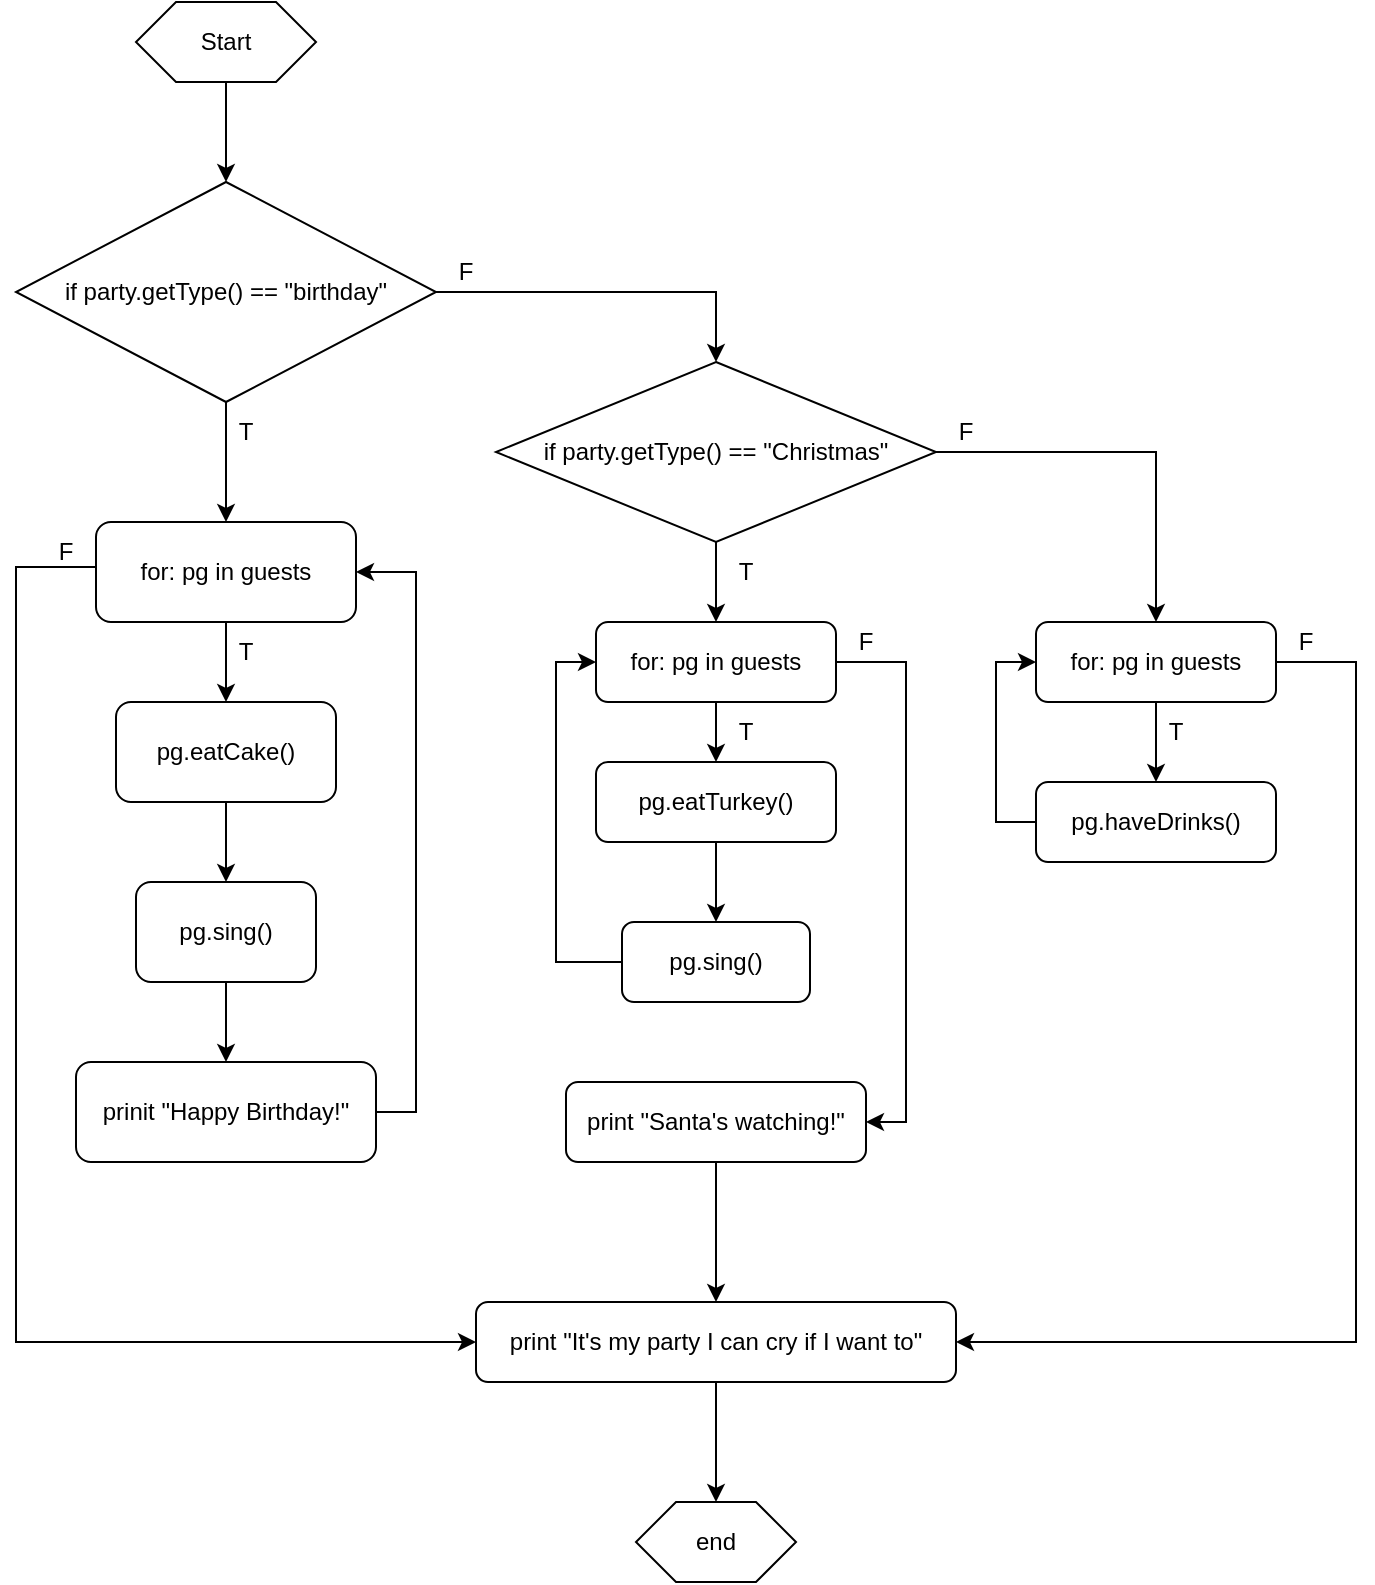 <mxfile version="21.7.2" type="github">
  <diagram name="Page-1" id="b--hZUz84J9yqHEx7Ydq">
    <mxGraphModel dx="440" dy="654" grid="1" gridSize="10" guides="1" tooltips="1" connect="1" arrows="1" fold="1" page="1" pageScale="1" pageWidth="1169" pageHeight="1654" math="0" shadow="0">
      <root>
        <mxCell id="0" />
        <mxCell id="1" parent="0" />
        <mxCell id="FtP7RTBpZCxKKFTCgbOU-3" style="edgeStyle=orthogonalEdgeStyle;rounded=0;orthogonalLoop=1;jettySize=auto;html=1;exitX=0.5;exitY=1;exitDx=0;exitDy=0;entryX=0.5;entryY=0;entryDx=0;entryDy=0;" edge="1" parent="1" source="FtP7RTBpZCxKKFTCgbOU-1" target="FtP7RTBpZCxKKFTCgbOU-2">
          <mxGeometry relative="1" as="geometry" />
        </mxCell>
        <mxCell id="FtP7RTBpZCxKKFTCgbOU-1" value="Start" style="shape=hexagon;perimeter=hexagonPerimeter2;whiteSpace=wrap;html=1;fixedSize=1;" vertex="1" parent="1">
          <mxGeometry x="260" y="20" width="90" height="40" as="geometry" />
        </mxCell>
        <mxCell id="FtP7RTBpZCxKKFTCgbOU-9" style="edgeStyle=orthogonalEdgeStyle;rounded=0;orthogonalLoop=1;jettySize=auto;html=1;exitX=0.5;exitY=1;exitDx=0;exitDy=0;entryX=0.5;entryY=0;entryDx=0;entryDy=0;" edge="1" parent="1" source="FtP7RTBpZCxKKFTCgbOU-2" target="FtP7RTBpZCxKKFTCgbOU-4">
          <mxGeometry relative="1" as="geometry" />
        </mxCell>
        <mxCell id="FtP7RTBpZCxKKFTCgbOU-16" style="edgeStyle=orthogonalEdgeStyle;rounded=0;orthogonalLoop=1;jettySize=auto;html=1;exitX=1;exitY=0.5;exitDx=0;exitDy=0;entryX=0.5;entryY=0;entryDx=0;entryDy=0;" edge="1" parent="1" source="FtP7RTBpZCxKKFTCgbOU-2" target="FtP7RTBpZCxKKFTCgbOU-15">
          <mxGeometry relative="1" as="geometry" />
        </mxCell>
        <mxCell id="FtP7RTBpZCxKKFTCgbOU-2" value="if party.getType() == &quot;birthday&quot;" style="rhombus;whiteSpace=wrap;html=1;" vertex="1" parent="1">
          <mxGeometry x="200" y="110" width="210" height="110" as="geometry" />
        </mxCell>
        <mxCell id="FtP7RTBpZCxKKFTCgbOU-11" style="edgeStyle=orthogonalEdgeStyle;rounded=0;orthogonalLoop=1;jettySize=auto;html=1;exitX=0.5;exitY=1;exitDx=0;exitDy=0;" edge="1" parent="1" source="FtP7RTBpZCxKKFTCgbOU-4" target="FtP7RTBpZCxKKFTCgbOU-5">
          <mxGeometry relative="1" as="geometry" />
        </mxCell>
        <mxCell id="FtP7RTBpZCxKKFTCgbOU-4" value="for: pg in guests" style="rounded=1;whiteSpace=wrap;html=1;" vertex="1" parent="1">
          <mxGeometry x="240" y="280" width="130" height="50" as="geometry" />
        </mxCell>
        <mxCell id="FtP7RTBpZCxKKFTCgbOU-12" style="edgeStyle=orthogonalEdgeStyle;rounded=0;orthogonalLoop=1;jettySize=auto;html=1;exitX=0.5;exitY=1;exitDx=0;exitDy=0;entryX=0.5;entryY=0;entryDx=0;entryDy=0;" edge="1" parent="1" source="FtP7RTBpZCxKKFTCgbOU-5" target="FtP7RTBpZCxKKFTCgbOU-6">
          <mxGeometry relative="1" as="geometry" />
        </mxCell>
        <mxCell id="FtP7RTBpZCxKKFTCgbOU-5" value="pg.eatCake()" style="rounded=1;whiteSpace=wrap;html=1;" vertex="1" parent="1">
          <mxGeometry x="250" y="370" width="110" height="50" as="geometry" />
        </mxCell>
        <mxCell id="FtP7RTBpZCxKKFTCgbOU-13" style="edgeStyle=orthogonalEdgeStyle;rounded=0;orthogonalLoop=1;jettySize=auto;html=1;exitX=0.5;exitY=1;exitDx=0;exitDy=0;entryX=0.5;entryY=0;entryDx=0;entryDy=0;" edge="1" parent="1" source="FtP7RTBpZCxKKFTCgbOU-6" target="FtP7RTBpZCxKKFTCgbOU-8">
          <mxGeometry relative="1" as="geometry" />
        </mxCell>
        <mxCell id="FtP7RTBpZCxKKFTCgbOU-6" value="pg.sing()" style="rounded=1;whiteSpace=wrap;html=1;" vertex="1" parent="1">
          <mxGeometry x="260" y="460" width="90" height="50" as="geometry" />
        </mxCell>
        <mxCell id="FtP7RTBpZCxKKFTCgbOU-53" style="edgeStyle=orthogonalEdgeStyle;rounded=0;orthogonalLoop=1;jettySize=auto;html=1;exitX=1;exitY=0.5;exitDx=0;exitDy=0;entryX=1;entryY=0.5;entryDx=0;entryDy=0;" edge="1" parent="1" source="FtP7RTBpZCxKKFTCgbOU-8" target="FtP7RTBpZCxKKFTCgbOU-4">
          <mxGeometry relative="1" as="geometry" />
        </mxCell>
        <mxCell id="FtP7RTBpZCxKKFTCgbOU-8" value="prinit &quot;Happy Birthday!&quot;" style="rounded=1;whiteSpace=wrap;html=1;" vertex="1" parent="1">
          <mxGeometry x="230" y="550" width="150" height="50" as="geometry" />
        </mxCell>
        <mxCell id="FtP7RTBpZCxKKFTCgbOU-10" value="T" style="text;strokeColor=none;align=center;fillColor=none;html=1;verticalAlign=middle;whiteSpace=wrap;rounded=0;" vertex="1" parent="1">
          <mxGeometry x="300" y="220" width="30" height="30" as="geometry" />
        </mxCell>
        <mxCell id="FtP7RTBpZCxKKFTCgbOU-22" style="edgeStyle=orthogonalEdgeStyle;rounded=0;orthogonalLoop=1;jettySize=auto;html=1;exitX=0.5;exitY=1;exitDx=0;exitDy=0;" edge="1" parent="1" source="FtP7RTBpZCxKKFTCgbOU-15" target="FtP7RTBpZCxKKFTCgbOU-18">
          <mxGeometry relative="1" as="geometry" />
        </mxCell>
        <mxCell id="FtP7RTBpZCxKKFTCgbOU-42" style="edgeStyle=orthogonalEdgeStyle;rounded=0;orthogonalLoop=1;jettySize=auto;html=1;exitX=1;exitY=0.5;exitDx=0;exitDy=0;entryX=0.5;entryY=0;entryDx=0;entryDy=0;" edge="1" parent="1" source="FtP7RTBpZCxKKFTCgbOU-15" target="FtP7RTBpZCxKKFTCgbOU-40">
          <mxGeometry relative="1" as="geometry" />
        </mxCell>
        <mxCell id="FtP7RTBpZCxKKFTCgbOU-15" value="if party.getType() == &quot;Christmas&quot;" style="rhombus;whiteSpace=wrap;html=1;" vertex="1" parent="1">
          <mxGeometry x="440" y="200" width="220" height="90" as="geometry" />
        </mxCell>
        <mxCell id="FtP7RTBpZCxKKFTCgbOU-17" value="F" style="text;strokeColor=none;align=center;fillColor=none;html=1;verticalAlign=middle;whiteSpace=wrap;rounded=0;" vertex="1" parent="1">
          <mxGeometry x="410" y="140" width="30" height="30" as="geometry" />
        </mxCell>
        <mxCell id="FtP7RTBpZCxKKFTCgbOU-24" style="edgeStyle=orthogonalEdgeStyle;rounded=0;orthogonalLoop=1;jettySize=auto;html=1;exitX=0.5;exitY=1;exitDx=0;exitDy=0;" edge="1" parent="1" source="FtP7RTBpZCxKKFTCgbOU-18" target="FtP7RTBpZCxKKFTCgbOU-19">
          <mxGeometry relative="1" as="geometry" />
        </mxCell>
        <mxCell id="FtP7RTBpZCxKKFTCgbOU-27" style="edgeStyle=orthogonalEdgeStyle;rounded=0;orthogonalLoop=1;jettySize=auto;html=1;exitX=1;exitY=0.5;exitDx=0;exitDy=0;entryX=1;entryY=0.5;entryDx=0;entryDy=0;" edge="1" parent="1" source="FtP7RTBpZCxKKFTCgbOU-18" target="FtP7RTBpZCxKKFTCgbOU-21">
          <mxGeometry relative="1" as="geometry" />
        </mxCell>
        <mxCell id="FtP7RTBpZCxKKFTCgbOU-18" value="for: pg in guests" style="rounded=1;whiteSpace=wrap;html=1;" vertex="1" parent="1">
          <mxGeometry x="490" y="330" width="120" height="40" as="geometry" />
        </mxCell>
        <mxCell id="FtP7RTBpZCxKKFTCgbOU-25" style="edgeStyle=orthogonalEdgeStyle;rounded=0;orthogonalLoop=1;jettySize=auto;html=1;exitX=0.5;exitY=1;exitDx=0;exitDy=0;entryX=0.5;entryY=0;entryDx=0;entryDy=0;" edge="1" parent="1" source="FtP7RTBpZCxKKFTCgbOU-19" target="FtP7RTBpZCxKKFTCgbOU-20">
          <mxGeometry relative="1" as="geometry" />
        </mxCell>
        <mxCell id="FtP7RTBpZCxKKFTCgbOU-19" value="pg.eatTurkey()" style="rounded=1;whiteSpace=wrap;html=1;" vertex="1" parent="1">
          <mxGeometry x="490" y="400" width="120" height="40" as="geometry" />
        </mxCell>
        <mxCell id="FtP7RTBpZCxKKFTCgbOU-26" style="edgeStyle=orthogonalEdgeStyle;rounded=0;orthogonalLoop=1;jettySize=auto;html=1;exitX=0;exitY=0.5;exitDx=0;exitDy=0;entryX=0;entryY=0.5;entryDx=0;entryDy=0;" edge="1" parent="1" source="FtP7RTBpZCxKKFTCgbOU-20" target="FtP7RTBpZCxKKFTCgbOU-18">
          <mxGeometry relative="1" as="geometry" />
        </mxCell>
        <mxCell id="FtP7RTBpZCxKKFTCgbOU-20" value="pg.sing()" style="rounded=1;whiteSpace=wrap;html=1;" vertex="1" parent="1">
          <mxGeometry x="503" y="480" width="94" height="40" as="geometry" />
        </mxCell>
        <mxCell id="FtP7RTBpZCxKKFTCgbOU-50" style="edgeStyle=orthogonalEdgeStyle;rounded=0;orthogonalLoop=1;jettySize=auto;html=1;exitX=0.5;exitY=1;exitDx=0;exitDy=0;" edge="1" parent="1" source="FtP7RTBpZCxKKFTCgbOU-21" target="FtP7RTBpZCxKKFTCgbOU-47">
          <mxGeometry relative="1" as="geometry" />
        </mxCell>
        <mxCell id="FtP7RTBpZCxKKFTCgbOU-21" value="print &quot;Santa&#39;s watching!&quot;" style="rounded=1;whiteSpace=wrap;html=1;" vertex="1" parent="1">
          <mxGeometry x="475" y="560" width="150" height="40" as="geometry" />
        </mxCell>
        <mxCell id="FtP7RTBpZCxKKFTCgbOU-23" value="T" style="text;strokeColor=none;align=center;fillColor=none;html=1;verticalAlign=middle;whiteSpace=wrap;rounded=0;" vertex="1" parent="1">
          <mxGeometry x="550" y="290" width="30" height="30" as="geometry" />
        </mxCell>
        <mxCell id="FtP7RTBpZCxKKFTCgbOU-28" value="T" style="text;strokeColor=none;align=center;fillColor=none;html=1;verticalAlign=middle;whiteSpace=wrap;rounded=0;" vertex="1" parent="1">
          <mxGeometry x="555" y="370" width="20" height="30" as="geometry" />
        </mxCell>
        <mxCell id="FtP7RTBpZCxKKFTCgbOU-29" value="T" style="text;strokeColor=none;align=center;fillColor=none;html=1;verticalAlign=middle;whiteSpace=wrap;rounded=0;" vertex="1" parent="1">
          <mxGeometry x="300" y="330" width="30" height="30" as="geometry" />
        </mxCell>
        <mxCell id="FtP7RTBpZCxKKFTCgbOU-30" value="end" style="shape=hexagon;perimeter=hexagonPerimeter2;whiteSpace=wrap;html=1;fixedSize=1;" vertex="1" parent="1">
          <mxGeometry x="510" y="770" width="80" height="40" as="geometry" />
        </mxCell>
        <mxCell id="FtP7RTBpZCxKKFTCgbOU-52" style="edgeStyle=orthogonalEdgeStyle;rounded=0;orthogonalLoop=1;jettySize=auto;html=1;exitX=1;exitY=0.75;exitDx=0;exitDy=0;entryX=0;entryY=0.5;entryDx=0;entryDy=0;" edge="1" parent="1" source="FtP7RTBpZCxKKFTCgbOU-36" target="FtP7RTBpZCxKKFTCgbOU-47">
          <mxGeometry relative="1" as="geometry">
            <Array as="points">
              <mxPoint x="200" y="303" />
              <mxPoint x="200" y="690" />
            </Array>
          </mxGeometry>
        </mxCell>
        <mxCell id="FtP7RTBpZCxKKFTCgbOU-36" value="F" style="text;strokeColor=none;align=center;fillColor=none;html=1;verticalAlign=middle;whiteSpace=wrap;rounded=0;" vertex="1" parent="1">
          <mxGeometry x="210" y="280" width="30" height="30" as="geometry" />
        </mxCell>
        <mxCell id="FtP7RTBpZCxKKFTCgbOU-37" value="F" style="text;strokeColor=none;align=center;fillColor=none;html=1;verticalAlign=middle;whiteSpace=wrap;rounded=0;" vertex="1" parent="1">
          <mxGeometry x="610" y="330" width="30" height="20" as="geometry" />
        </mxCell>
        <mxCell id="FtP7RTBpZCxKKFTCgbOU-44" style="edgeStyle=orthogonalEdgeStyle;rounded=0;orthogonalLoop=1;jettySize=auto;html=1;exitX=0.5;exitY=1;exitDx=0;exitDy=0;entryX=0.5;entryY=0;entryDx=0;entryDy=0;" edge="1" parent="1" source="FtP7RTBpZCxKKFTCgbOU-40" target="FtP7RTBpZCxKKFTCgbOU-41">
          <mxGeometry relative="1" as="geometry" />
        </mxCell>
        <mxCell id="FtP7RTBpZCxKKFTCgbOU-51" style="edgeStyle=orthogonalEdgeStyle;rounded=0;orthogonalLoop=1;jettySize=auto;html=1;exitX=1;exitY=0.5;exitDx=0;exitDy=0;entryX=1;entryY=0.5;entryDx=0;entryDy=0;" edge="1" parent="1" source="FtP7RTBpZCxKKFTCgbOU-40" target="FtP7RTBpZCxKKFTCgbOU-47">
          <mxGeometry relative="1" as="geometry">
            <Array as="points">
              <mxPoint x="870" y="350" />
              <mxPoint x="870" y="690" />
            </Array>
          </mxGeometry>
        </mxCell>
        <mxCell id="FtP7RTBpZCxKKFTCgbOU-40" value="for: pg in guests" style="rounded=1;whiteSpace=wrap;html=1;" vertex="1" parent="1">
          <mxGeometry x="710" y="330" width="120" height="40" as="geometry" />
        </mxCell>
        <mxCell id="FtP7RTBpZCxKKFTCgbOU-46" style="edgeStyle=orthogonalEdgeStyle;rounded=0;orthogonalLoop=1;jettySize=auto;html=1;exitX=0;exitY=0.5;exitDx=0;exitDy=0;entryX=0;entryY=0.5;entryDx=0;entryDy=0;" edge="1" parent="1" source="FtP7RTBpZCxKKFTCgbOU-41" target="FtP7RTBpZCxKKFTCgbOU-40">
          <mxGeometry relative="1" as="geometry" />
        </mxCell>
        <mxCell id="FtP7RTBpZCxKKFTCgbOU-41" value="pg.haveDrinks()" style="rounded=1;whiteSpace=wrap;html=1;" vertex="1" parent="1">
          <mxGeometry x="710" y="410" width="120" height="40" as="geometry" />
        </mxCell>
        <mxCell id="FtP7RTBpZCxKKFTCgbOU-43" value="F" style="text;strokeColor=none;align=center;fillColor=none;html=1;verticalAlign=middle;whiteSpace=wrap;rounded=0;" vertex="1" parent="1">
          <mxGeometry x="660" y="225" width="30" height="20" as="geometry" />
        </mxCell>
        <mxCell id="FtP7RTBpZCxKKFTCgbOU-45" value="T" style="text;strokeColor=none;align=center;fillColor=none;html=1;verticalAlign=middle;whiteSpace=wrap;rounded=0;" vertex="1" parent="1">
          <mxGeometry x="770" y="370" width="20" height="30" as="geometry" />
        </mxCell>
        <mxCell id="FtP7RTBpZCxKKFTCgbOU-56" style="edgeStyle=orthogonalEdgeStyle;rounded=0;orthogonalLoop=1;jettySize=auto;html=1;exitX=0.5;exitY=1;exitDx=0;exitDy=0;entryX=0.5;entryY=0;entryDx=0;entryDy=0;" edge="1" parent="1" source="FtP7RTBpZCxKKFTCgbOU-47" target="FtP7RTBpZCxKKFTCgbOU-30">
          <mxGeometry relative="1" as="geometry" />
        </mxCell>
        <mxCell id="FtP7RTBpZCxKKFTCgbOU-47" value="print &quot;It&#39;s my party I can cry if I want to&quot;" style="rounded=1;whiteSpace=wrap;html=1;" vertex="1" parent="1">
          <mxGeometry x="430" y="670" width="240" height="40" as="geometry" />
        </mxCell>
        <mxCell id="FtP7RTBpZCxKKFTCgbOU-55" value="F" style="text;strokeColor=none;align=center;fillColor=none;html=1;verticalAlign=middle;whiteSpace=wrap;rounded=0;" vertex="1" parent="1">
          <mxGeometry x="830" y="325" width="30" height="30" as="geometry" />
        </mxCell>
      </root>
    </mxGraphModel>
  </diagram>
</mxfile>
